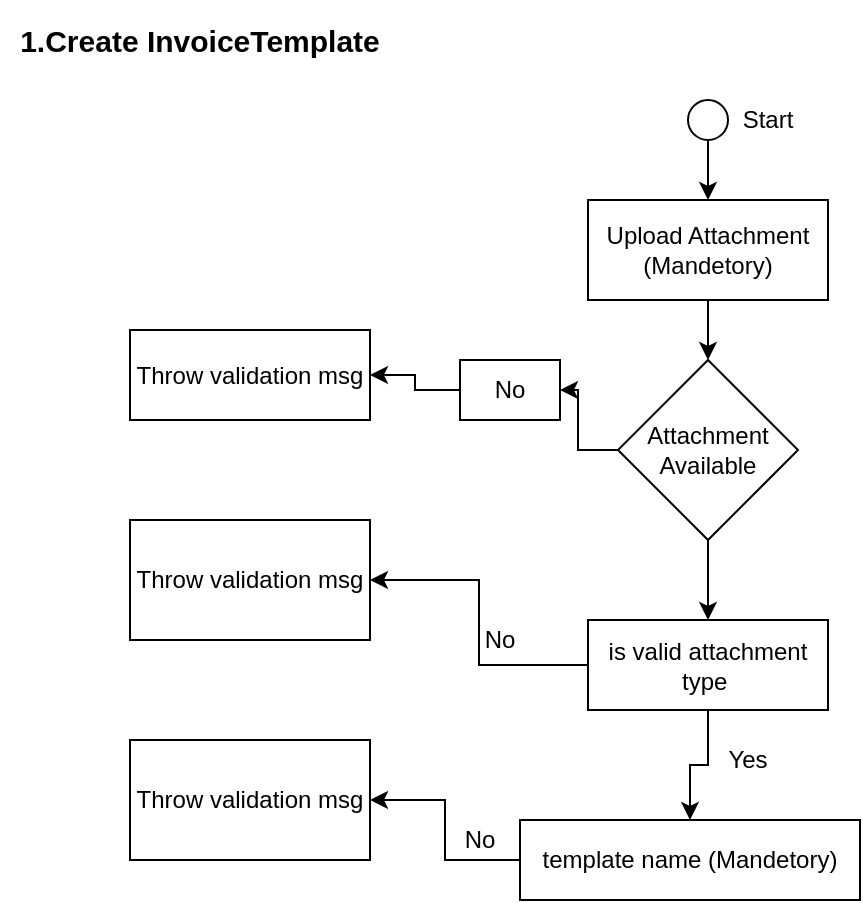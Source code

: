 <mxfile version="14.9.0" type="github">
  <diagram id="_C62GJcN9X6Y-RMbwtbH" name="Page-1">
    <mxGraphModel dx="1422" dy="794" grid="1" gridSize="10" guides="1" tooltips="1" connect="1" arrows="1" fold="1" page="1" pageScale="1" pageWidth="827" pageHeight="1169" math="0" shadow="0">
      <root>
        <mxCell id="0" />
        <mxCell id="1" parent="0" />
        <mxCell id="_AKQyubW06ypZNpzIjNf-1" value="&lt;b&gt;&lt;font style=&quot;font-size: 15px&quot;&gt;1.Create InvoiceTemplate&lt;/font&gt;&lt;/b&gt;" style="text;html=1;strokeColor=none;fillColor=none;align=center;verticalAlign=middle;whiteSpace=wrap;rounded=0;" vertex="1" parent="1">
          <mxGeometry x="60" y="30" width="200" height="40" as="geometry" />
        </mxCell>
        <mxCell id="_AKQyubW06ypZNpzIjNf-2" value="" style="ellipse;whiteSpace=wrap;html=1;aspect=fixed;" vertex="1" parent="1">
          <mxGeometry x="404" y="80" width="20" height="20" as="geometry" />
        </mxCell>
        <mxCell id="_AKQyubW06ypZNpzIjNf-3" value="Start" style="text;html=1;strokeColor=none;fillColor=none;align=center;verticalAlign=middle;whiteSpace=wrap;rounded=0;" vertex="1" parent="1">
          <mxGeometry x="424" y="80" width="40" height="20" as="geometry" />
        </mxCell>
        <mxCell id="_AKQyubW06ypZNpzIjNf-4" value="" style="endArrow=classic;html=1;exitX=0.5;exitY=1;exitDx=0;exitDy=0;" edge="1" parent="1" source="_AKQyubW06ypZNpzIjNf-2">
          <mxGeometry width="50" height="50" relative="1" as="geometry">
            <mxPoint x="390" y="410" as="sourcePoint" />
            <mxPoint x="414" y="130" as="targetPoint" />
          </mxGeometry>
        </mxCell>
        <mxCell id="_AKQyubW06ypZNpzIjNf-5" style="edgeStyle=orthogonalEdgeStyle;rounded=0;orthogonalLoop=1;jettySize=auto;html=1;entryX=0.5;entryY=0;entryDx=0;entryDy=0;" edge="1" parent="1" source="_AKQyubW06ypZNpzIjNf-6" target="_AKQyubW06ypZNpzIjNf-9">
          <mxGeometry relative="1" as="geometry" />
        </mxCell>
        <mxCell id="_AKQyubW06ypZNpzIjNf-6" value="Upload Attachment (Mandetory)" style="rounded=0;whiteSpace=wrap;html=1;" vertex="1" parent="1">
          <mxGeometry x="354" y="130" width="120" height="50" as="geometry" />
        </mxCell>
        <mxCell id="_AKQyubW06ypZNpzIjNf-7" value="" style="edgeStyle=orthogonalEdgeStyle;rounded=0;orthogonalLoop=1;jettySize=auto;html=1;entryX=1;entryY=0.5;entryDx=0;entryDy=0;" edge="1" parent="1" source="_AKQyubW06ypZNpzIjNf-9" target="_AKQyubW06ypZNpzIjNf-11">
          <mxGeometry relative="1" as="geometry">
            <mxPoint x="330" y="295" as="targetPoint" />
          </mxGeometry>
        </mxCell>
        <mxCell id="_AKQyubW06ypZNpzIjNf-8" value="" style="edgeStyle=orthogonalEdgeStyle;rounded=0;orthogonalLoop=1;jettySize=auto;html=1;entryX=0.5;entryY=0;entryDx=0;entryDy=0;" edge="1" parent="1" source="_AKQyubW06ypZNpzIjNf-9">
          <mxGeometry relative="1" as="geometry">
            <mxPoint x="414" y="340" as="targetPoint" />
          </mxGeometry>
        </mxCell>
        <mxCell id="_AKQyubW06ypZNpzIjNf-9" value="Attachment Available" style="rhombus;whiteSpace=wrap;html=1;" vertex="1" parent="1">
          <mxGeometry x="369" y="210" width="90" height="90" as="geometry" />
        </mxCell>
        <mxCell id="_AKQyubW06ypZNpzIjNf-10" value="" style="edgeStyle=orthogonalEdgeStyle;rounded=0;orthogonalLoop=1;jettySize=auto;html=1;" edge="1" parent="1" source="_AKQyubW06ypZNpzIjNf-11" target="_AKQyubW06ypZNpzIjNf-17">
          <mxGeometry relative="1" as="geometry" />
        </mxCell>
        <mxCell id="_AKQyubW06ypZNpzIjNf-11" value="No" style="rounded=0;whiteSpace=wrap;html=1;" vertex="1" parent="1">
          <mxGeometry x="290" y="210" width="50" height="30" as="geometry" />
        </mxCell>
        <mxCell id="_AKQyubW06ypZNpzIjNf-12" value="" style="edgeStyle=orthogonalEdgeStyle;rounded=0;orthogonalLoop=1;jettySize=auto;html=1;" edge="1" parent="1" source="_AKQyubW06ypZNpzIjNf-14" target="_AKQyubW06ypZNpzIjNf-16">
          <mxGeometry relative="1" as="geometry" />
        </mxCell>
        <mxCell id="_AKQyubW06ypZNpzIjNf-13" value="" style="edgeStyle=orthogonalEdgeStyle;rounded=0;orthogonalLoop=1;jettySize=auto;html=1;" edge="1" parent="1" source="_AKQyubW06ypZNpzIjNf-14" target="_AKQyubW06ypZNpzIjNf-18">
          <mxGeometry relative="1" as="geometry" />
        </mxCell>
        <mxCell id="_AKQyubW06ypZNpzIjNf-14" value="is valid attachment type&amp;nbsp;" style="whiteSpace=wrap;html=1;rounded=0;direction=west;" vertex="1" parent="1">
          <mxGeometry x="354" y="340" width="120" height="45" as="geometry" />
        </mxCell>
        <mxCell id="_AKQyubW06ypZNpzIjNf-15" value="" style="edgeStyle=orthogonalEdgeStyle;rounded=0;orthogonalLoop=1;jettySize=auto;html=1;" edge="1" parent="1" source="_AKQyubW06ypZNpzIjNf-16" target="_AKQyubW06ypZNpzIjNf-19">
          <mxGeometry relative="1" as="geometry" />
        </mxCell>
        <mxCell id="_AKQyubW06ypZNpzIjNf-16" value="template name (Mandetory)" style="whiteSpace=wrap;html=1;rounded=0;" vertex="1" parent="1">
          <mxGeometry x="320" y="440" width="170" height="40" as="geometry" />
        </mxCell>
        <mxCell id="_AKQyubW06ypZNpzIjNf-17" value="Throw validation msg" style="whiteSpace=wrap;html=1;rounded=0;" vertex="1" parent="1">
          <mxGeometry x="125" y="195" width="120" height="45" as="geometry" />
        </mxCell>
        <mxCell id="_AKQyubW06ypZNpzIjNf-18" value="&lt;span&gt;Throw validation msg&lt;/span&gt;" style="whiteSpace=wrap;html=1;rounded=0;" vertex="1" parent="1">
          <mxGeometry x="125" y="290" width="120" height="60" as="geometry" />
        </mxCell>
        <mxCell id="_AKQyubW06ypZNpzIjNf-19" value="&lt;span&gt;Throw validation msg&lt;/span&gt;" style="whiteSpace=wrap;html=1;rounded=0;" vertex="1" parent="1">
          <mxGeometry x="125" y="400" width="120" height="60" as="geometry" />
        </mxCell>
        <mxCell id="_AKQyubW06ypZNpzIjNf-20" value="No" style="text;html=1;strokeColor=none;fillColor=none;align=center;verticalAlign=middle;whiteSpace=wrap;rounded=0;" vertex="1" parent="1">
          <mxGeometry x="290" y="340" width="40" height="20" as="geometry" />
        </mxCell>
        <mxCell id="_AKQyubW06ypZNpzIjNf-21" value="Yes" style="text;html=1;strokeColor=none;fillColor=none;align=center;verticalAlign=middle;whiteSpace=wrap;rounded=0;" vertex="1" parent="1">
          <mxGeometry x="414" y="400" width="40" height="20" as="geometry" />
        </mxCell>
        <mxCell id="_AKQyubW06ypZNpzIjNf-22" value="No" style="text;html=1;strokeColor=none;fillColor=none;align=center;verticalAlign=middle;whiteSpace=wrap;rounded=0;" vertex="1" parent="1">
          <mxGeometry x="280" y="440" width="40" height="20" as="geometry" />
        </mxCell>
      </root>
    </mxGraphModel>
  </diagram>
</mxfile>
